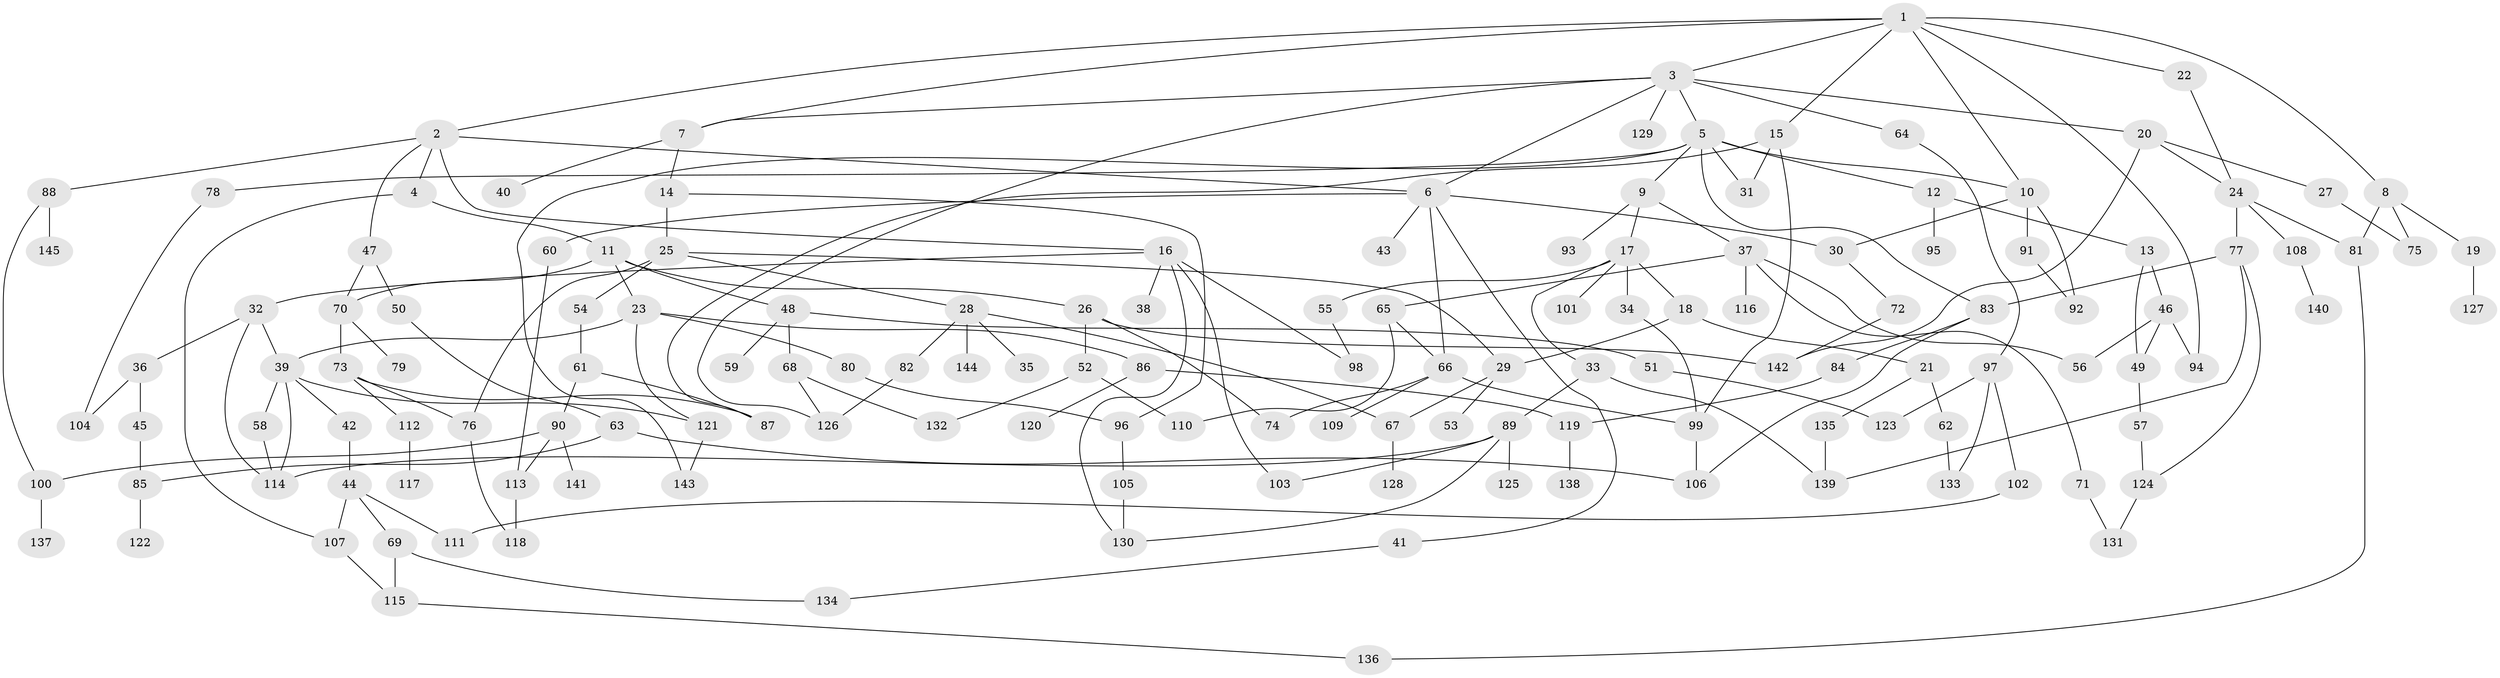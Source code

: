 // Generated by graph-tools (version 1.1) at 2025/34/03/09/25 02:34:05]
// undirected, 145 vertices, 203 edges
graph export_dot {
graph [start="1"]
  node [color=gray90,style=filled];
  1;
  2;
  3;
  4;
  5;
  6;
  7;
  8;
  9;
  10;
  11;
  12;
  13;
  14;
  15;
  16;
  17;
  18;
  19;
  20;
  21;
  22;
  23;
  24;
  25;
  26;
  27;
  28;
  29;
  30;
  31;
  32;
  33;
  34;
  35;
  36;
  37;
  38;
  39;
  40;
  41;
  42;
  43;
  44;
  45;
  46;
  47;
  48;
  49;
  50;
  51;
  52;
  53;
  54;
  55;
  56;
  57;
  58;
  59;
  60;
  61;
  62;
  63;
  64;
  65;
  66;
  67;
  68;
  69;
  70;
  71;
  72;
  73;
  74;
  75;
  76;
  77;
  78;
  79;
  80;
  81;
  82;
  83;
  84;
  85;
  86;
  87;
  88;
  89;
  90;
  91;
  92;
  93;
  94;
  95;
  96;
  97;
  98;
  99;
  100;
  101;
  102;
  103;
  104;
  105;
  106;
  107;
  108;
  109;
  110;
  111;
  112;
  113;
  114;
  115;
  116;
  117;
  118;
  119;
  120;
  121;
  122;
  123;
  124;
  125;
  126;
  127;
  128;
  129;
  130;
  131;
  132;
  133;
  134;
  135;
  136;
  137;
  138;
  139;
  140;
  141;
  142;
  143;
  144;
  145;
  1 -- 2;
  1 -- 3;
  1 -- 7;
  1 -- 8;
  1 -- 10;
  1 -- 15;
  1 -- 22;
  1 -- 94;
  2 -- 4;
  2 -- 6;
  2 -- 16;
  2 -- 47;
  2 -- 88;
  3 -- 5;
  3 -- 20;
  3 -- 64;
  3 -- 129;
  3 -- 7;
  3 -- 6;
  3 -- 126;
  4 -- 11;
  4 -- 107;
  5 -- 9;
  5 -- 12;
  5 -- 78;
  5 -- 83;
  5 -- 143;
  5 -- 31;
  5 -- 10;
  6 -- 41;
  6 -- 43;
  6 -- 60;
  6 -- 66;
  6 -- 30;
  7 -- 14;
  7 -- 40;
  8 -- 19;
  8 -- 75;
  8 -- 81;
  9 -- 17;
  9 -- 37;
  9 -- 93;
  10 -- 30;
  10 -- 91;
  10 -- 92;
  11 -- 23;
  11 -- 26;
  11 -- 48;
  11 -- 70;
  12 -- 13;
  12 -- 95;
  13 -- 46;
  13 -- 49;
  14 -- 25;
  14 -- 96;
  15 -- 31;
  15 -- 99;
  15 -- 87;
  16 -- 32;
  16 -- 38;
  16 -- 98;
  16 -- 130;
  16 -- 103;
  17 -- 18;
  17 -- 33;
  17 -- 34;
  17 -- 55;
  17 -- 101;
  18 -- 21;
  18 -- 29;
  19 -- 127;
  20 -- 27;
  20 -- 142;
  20 -- 24;
  21 -- 62;
  21 -- 135;
  22 -- 24;
  23 -- 80;
  23 -- 86;
  23 -- 121;
  23 -- 39;
  24 -- 77;
  24 -- 108;
  24 -- 81;
  25 -- 28;
  25 -- 29;
  25 -- 54;
  25 -- 76;
  26 -- 52;
  26 -- 142;
  26 -- 74;
  27 -- 75;
  28 -- 35;
  28 -- 82;
  28 -- 144;
  28 -- 67;
  29 -- 53;
  29 -- 67;
  30 -- 72;
  32 -- 36;
  32 -- 39;
  32 -- 114;
  33 -- 89;
  33 -- 139;
  34 -- 99;
  36 -- 45;
  36 -- 104;
  37 -- 65;
  37 -- 71;
  37 -- 116;
  37 -- 56;
  39 -- 42;
  39 -- 58;
  39 -- 114;
  39 -- 121;
  41 -- 134;
  42 -- 44;
  44 -- 69;
  44 -- 111;
  44 -- 107;
  45 -- 85;
  46 -- 49;
  46 -- 56;
  46 -- 94;
  47 -- 50;
  47 -- 70;
  48 -- 51;
  48 -- 59;
  48 -- 68;
  49 -- 57;
  50 -- 63;
  51 -- 123;
  52 -- 110;
  52 -- 132;
  54 -- 61;
  55 -- 98;
  57 -- 124;
  58 -- 114;
  60 -- 113;
  61 -- 90;
  61 -- 87;
  62 -- 133;
  63 -- 85;
  63 -- 106;
  64 -- 97;
  65 -- 66;
  65 -- 110;
  66 -- 74;
  66 -- 109;
  66 -- 99;
  67 -- 128;
  68 -- 126;
  68 -- 132;
  69 -- 115;
  69 -- 134;
  70 -- 73;
  70 -- 79;
  71 -- 131;
  72 -- 142;
  73 -- 87;
  73 -- 112;
  73 -- 76;
  76 -- 118;
  77 -- 139;
  77 -- 124;
  77 -- 83;
  78 -- 104;
  80 -- 96;
  81 -- 136;
  82 -- 126;
  83 -- 84;
  83 -- 106;
  84 -- 119;
  85 -- 122;
  86 -- 120;
  86 -- 119;
  88 -- 100;
  88 -- 145;
  89 -- 103;
  89 -- 125;
  89 -- 114;
  89 -- 130;
  90 -- 113;
  90 -- 141;
  90 -- 100;
  91 -- 92;
  96 -- 105;
  97 -- 102;
  97 -- 133;
  97 -- 123;
  99 -- 106;
  100 -- 137;
  102 -- 111;
  105 -- 130;
  107 -- 115;
  108 -- 140;
  112 -- 117;
  113 -- 118;
  115 -- 136;
  119 -- 138;
  121 -- 143;
  124 -- 131;
  135 -- 139;
}

